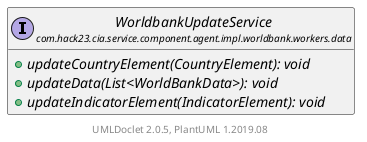 @startuml
    set namespaceSeparator none
    hide empty fields
    hide empty methods

    interface "<size:14>WorldbankUpdateService\n<size:10>com.hack23.cia.service.component.agent.impl.worldbank.workers.data" as com.hack23.cia.service.component.agent.impl.worldbank.workers.data.WorldbankUpdateService [[WorldbankUpdateService.html]] {
        {abstract} +updateCountryElement(CountryElement): void
        {abstract} +updateData(List<WorldBankData>): void
        {abstract} +updateIndicatorElement(IndicatorElement): void
    }

    center footer UMLDoclet 2.0.5, PlantUML 1.2019.08
@enduml

